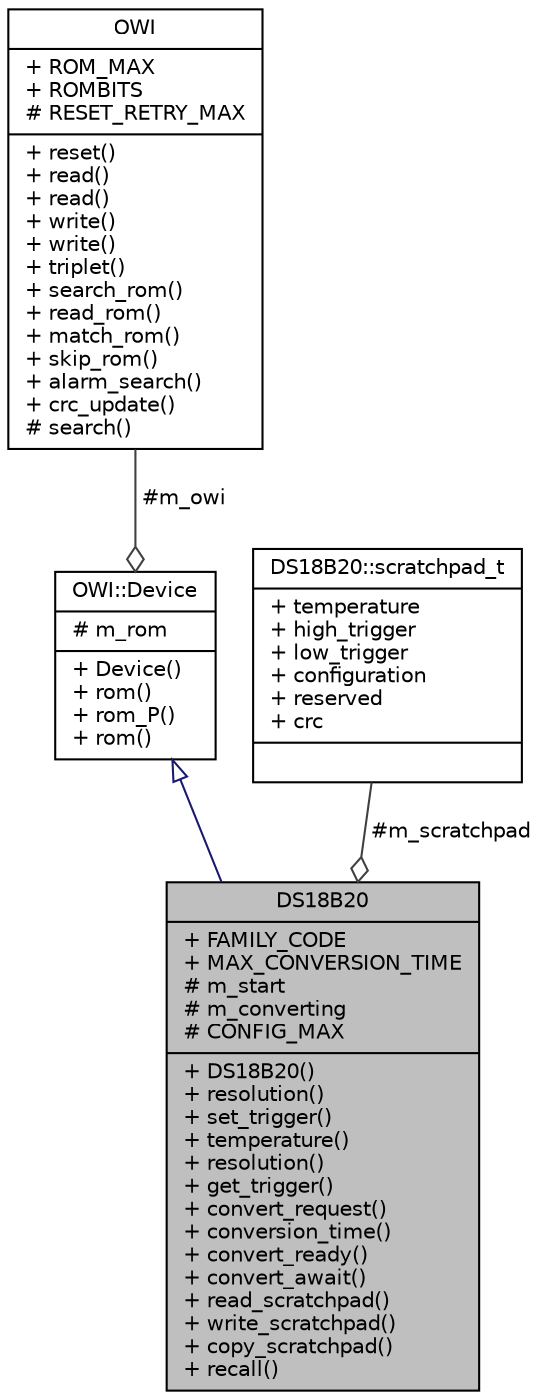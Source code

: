 digraph "DS18B20"
{
  edge [fontname="Helvetica",fontsize="10",labelfontname="Helvetica",labelfontsize="10"];
  node [fontname="Helvetica",fontsize="10",shape=record];
  Node1 [label="{DS18B20\n|+ FAMILY_CODE\l+ MAX_CONVERSION_TIME\l# m_start\l# m_converting\l# CONFIG_MAX\l|+ DS18B20()\l+ resolution()\l+ set_trigger()\l+ temperature()\l+ resolution()\l+ get_trigger()\l+ convert_request()\l+ conversion_time()\l+ convert_ready()\l+ convert_await()\l+ read_scratchpad()\l+ write_scratchpad()\l+ copy_scratchpad()\l+ recall()\l}",height=0.2,width=0.4,color="black", fillcolor="grey75", style="filled", fontcolor="black"];
  Node2 -> Node1 [dir="back",color="midnightblue",fontsize="10",style="solid",arrowtail="onormal",fontname="Helvetica"];
  Node2 [label="{OWI::Device\n|# m_rom\l|+ Device()\l+ rom()\l+ rom_P()\l+ rom()\l}",height=0.2,width=0.4,color="black", fillcolor="white", style="filled",URL="$d0/d7f/classOWI_1_1Device.html"];
  Node3 -> Node2 [color="grey25",fontsize="10",style="solid",label=" #m_owi" ,arrowhead="odiamond",fontname="Helvetica"];
  Node3 [label="{OWI\n|+ ROM_MAX\l+ ROMBITS\l# RESET_RETRY_MAX\l|+ reset()\l+ read()\l+ read()\l+ write()\l+ write()\l+ triplet()\l+ search_rom()\l+ read_rom()\l+ match_rom()\l+ skip_rom()\l+ alarm_search()\l+ crc_update()\l# search()\l}",height=0.2,width=0.4,color="black", fillcolor="white", style="filled",URL="$d7/d90/classOWI.html"];
  Node4 -> Node1 [color="grey25",fontsize="10",style="solid",label=" #m_scratchpad" ,arrowhead="odiamond",fontname="Helvetica"];
  Node4 [label="{DS18B20::scratchpad_t\n|+ temperature\l+ high_trigger\l+ low_trigger\l+ configuration\l+ reserved\l+ crc\l|}",height=0.2,width=0.4,color="black", fillcolor="white", style="filled",URL="$d4/d1f/structDS18B20_1_1scratchpad__t.html"];
}
